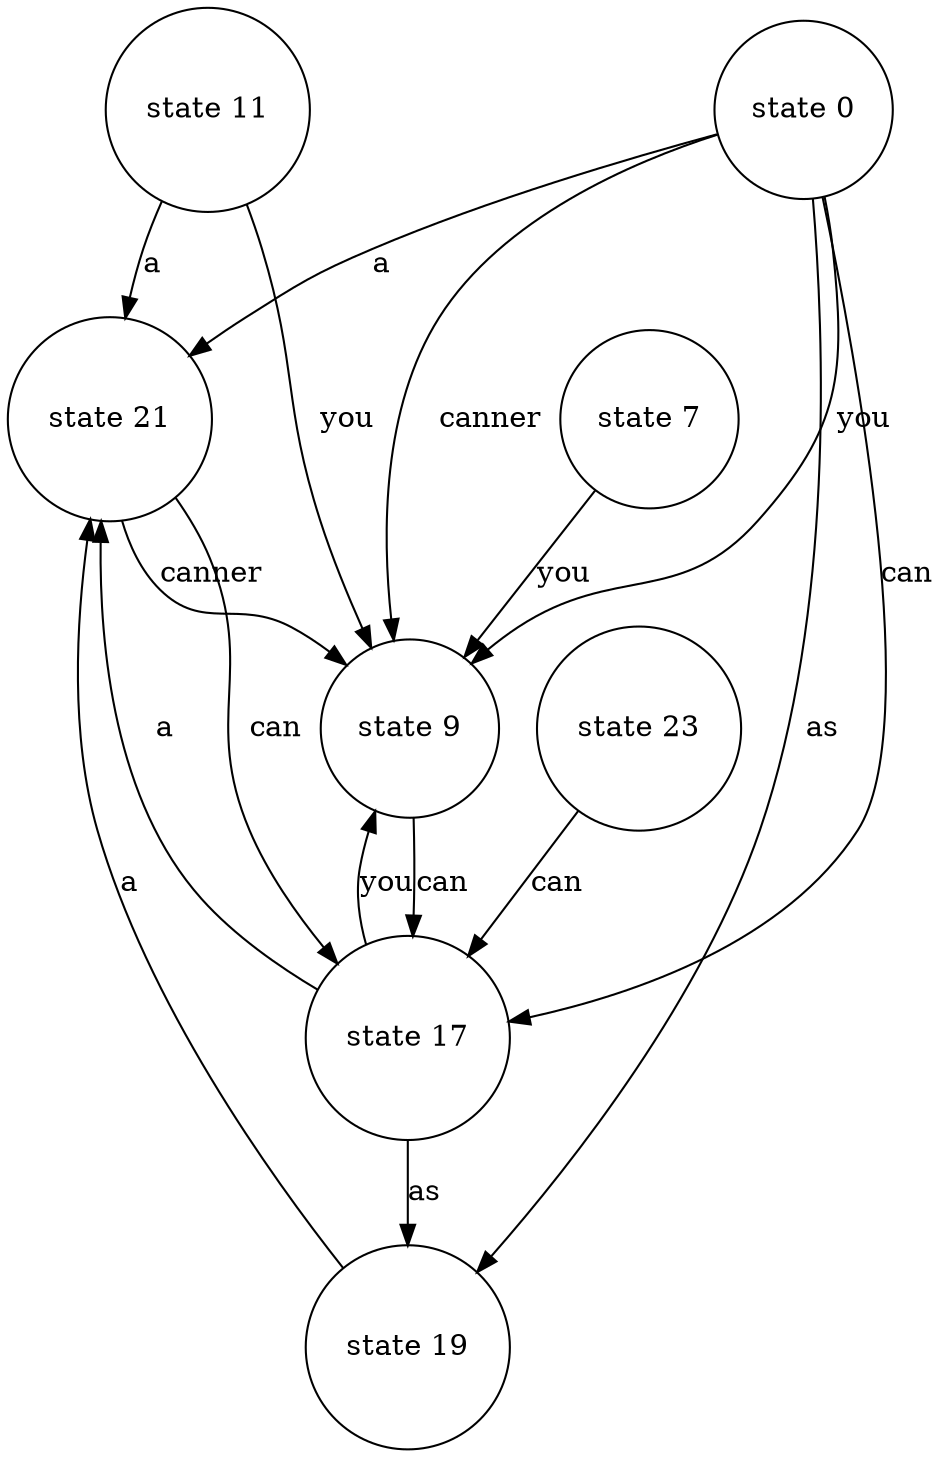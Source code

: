 digraph abc{ 
node [shape = circle, ordering=out];"state 11" -> "state 21" [ label="a" ]; 
"state 11" -> "state 9" [ label="you" ]; 
"state 7" -> "state 9" [ label="you" ]; 
"state 19" -> "state 21" [ label="a" ]; 
"state 0" -> "state 21" [ label="a" ]; 
"state 0" -> "state 9" [ label="canner" ]; 
"state 0" -> "state 19" [ label="as" ]; 
"state 0" -> "state 17" [ label="can" ]; 
"state 0" -> "state 9" [ label="you" ]; 
"state 23" -> "state 17" [ label="can" ]; 
"state 17" -> "state 21" [ label="a" ]; 
"state 17" -> "state 19" [ label="as" ]; 
"state 17" -> "state 9" [ label="you" ]; 
"state 21" -> "state 9" [ label="canner" ]; 
"state 21" -> "state 17" [ label="can" ]; 
"state 9" -> "state 17" [ label="can" ]; 
}